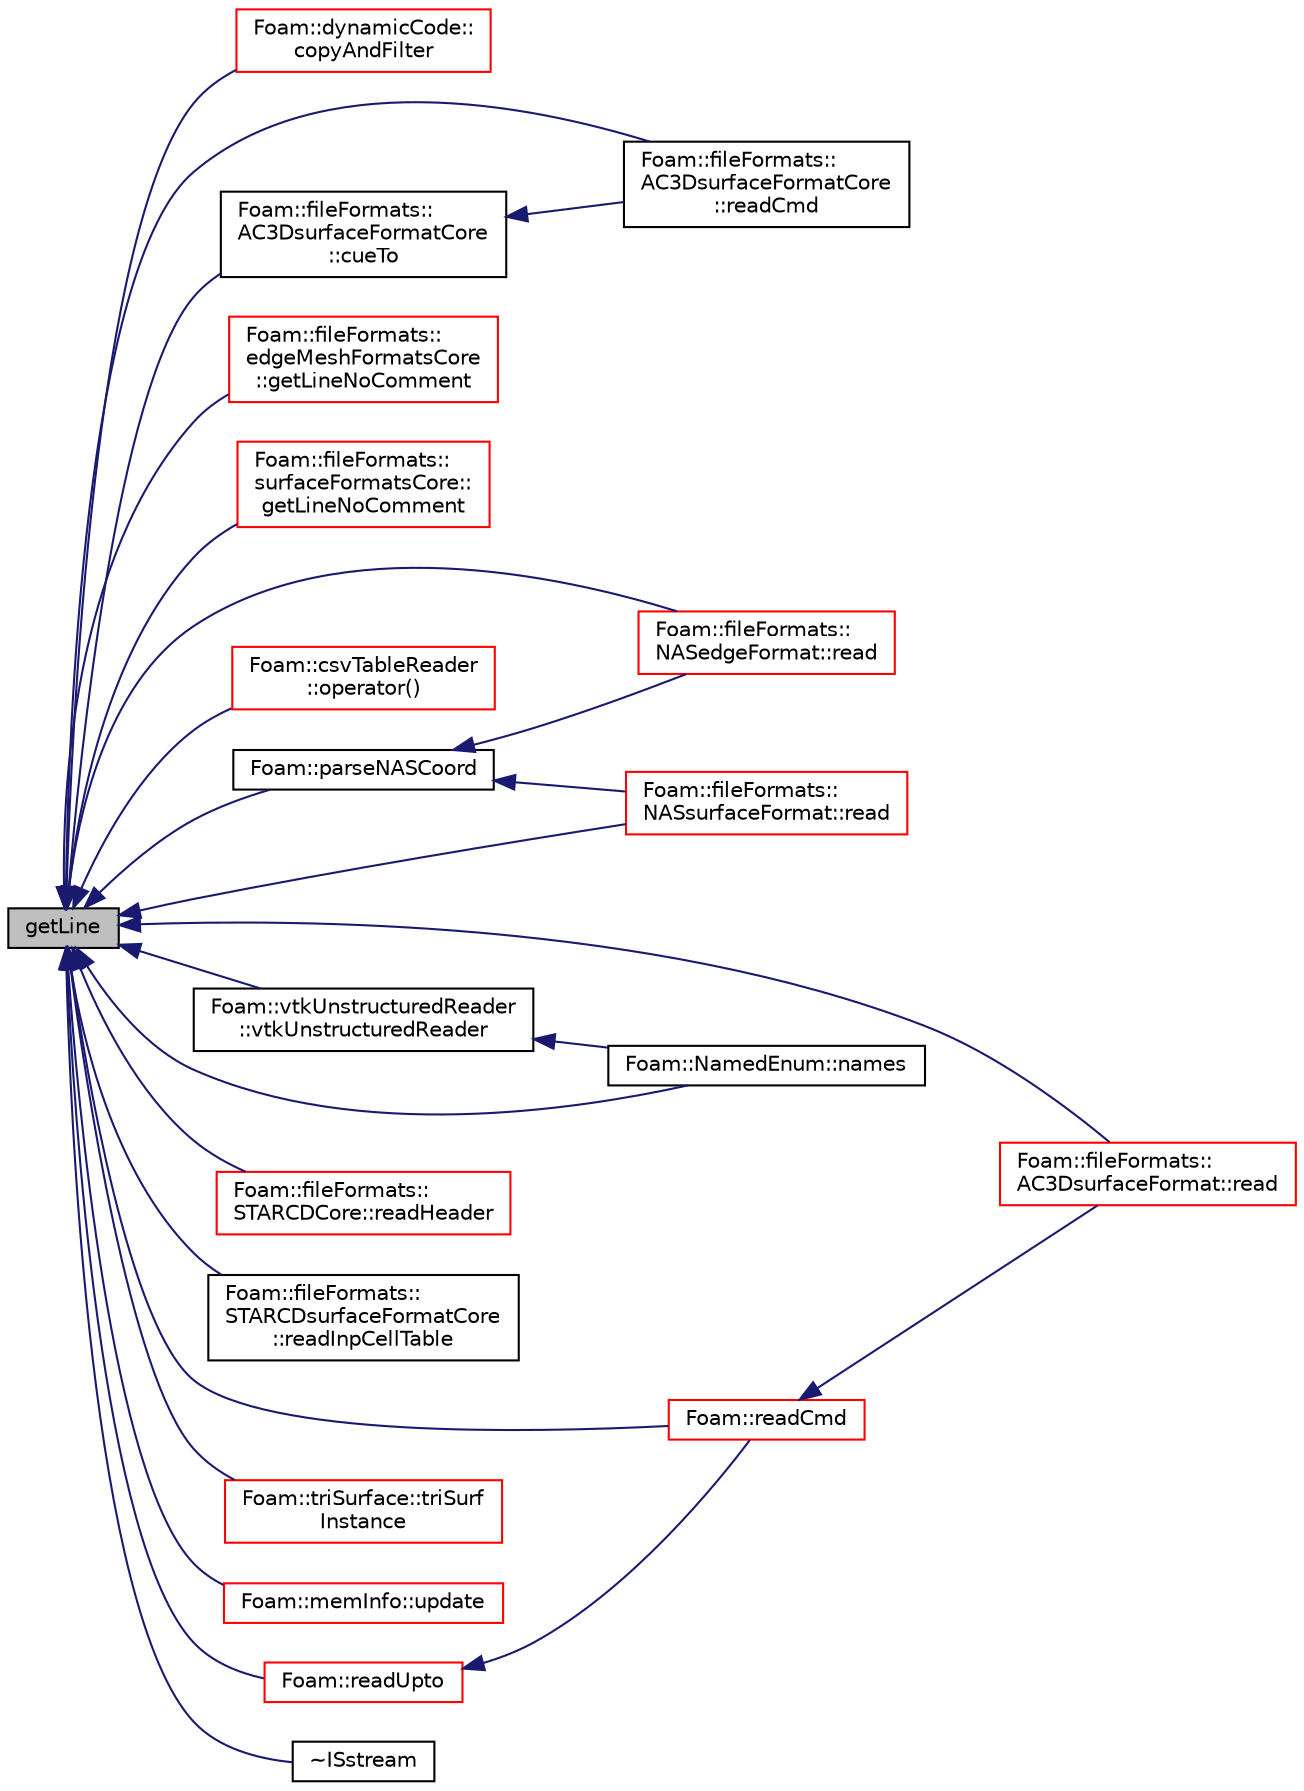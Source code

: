 digraph "getLine"
{
  bgcolor="transparent";
  edge [fontname="Helvetica",fontsize="10",labelfontname="Helvetica",labelfontsize="10"];
  node [fontname="Helvetica",fontsize="10",shape=record];
  rankdir="LR";
  Node1 [label="getLine",height=0.2,width=0.4,color="black", fillcolor="grey75", style="filled", fontcolor="black"];
  Node1 -> Node2 [dir="back",color="midnightblue",fontsize="10",style="solid",fontname="Helvetica"];
  Node2 [label="Foam::dynamicCode::\lcopyAndFilter",height=0.2,width=0.4,color="red",URL="$a00604.html#a1c5c6c6385cd29521ecf0305e3db8448",tooltip="Copy lines while expanding variables. "];
  Node1 -> Node3 [dir="back",color="midnightblue",fontsize="10",style="solid",fontname="Helvetica"];
  Node3 [label="Foam::fileFormats::\lAC3DsurfaceFormatCore\l::cueTo",height=0.2,width=0.4,color="black",URL="$a00014.html#ad08e08c3d9cfeb558bb9ff35a91996d8",tooltip="Cue up to cmd, reading args. "];
  Node3 -> Node4 [dir="back",color="midnightblue",fontsize="10",style="solid",fontname="Helvetica"];
  Node4 [label="Foam::fileFormats::\lAC3DsurfaceFormatCore\l::readCmd",height=0.2,width=0.4,color="black",URL="$a00014.html#a90e9e00541f691396dec35b51be72bdf",tooltip="Read cmd, args from IFstream. "];
  Node1 -> Node5 [dir="back",color="midnightblue",fontsize="10",style="solid",fontname="Helvetica"];
  Node5 [label="Foam::fileFormats::\ledgeMeshFormatsCore\l::getLineNoComment",height=0.2,width=0.4,color="red",URL="$a00628.html#a0498e06dcbcd776540014fb90e2600c4",tooltip="Read non-comment line. "];
  Node1 -> Node6 [dir="back",color="midnightblue",fontsize="10",style="solid",fontname="Helvetica"];
  Node6 [label="Foam::fileFormats::\lsurfaceFormatsCore::\lgetLineNoComment",height=0.2,width=0.4,color="red",URL="$a02554.html#a0498e06dcbcd776540014fb90e2600c4",tooltip="Read non-comment line. "];
  Node1 -> Node7 [dir="back",color="midnightblue",fontsize="10",style="solid",fontname="Helvetica"];
  Node7 [label="Foam::NamedEnum::names",height=0.2,width=0.4,color="black",URL="$a01602.html#a7350da3a0edd92cd11e6c479c9967dc8"];
  Node1 -> Node8 [dir="back",color="midnightblue",fontsize="10",style="solid",fontname="Helvetica"];
  Node8 [label="Foam::csvTableReader\l::operator()",height=0.2,width=0.4,color="red",URL="$a00445.html#ac2335e8dbee66a96625a4b86d7acbbcf",tooltip="Read the table. "];
  Node1 -> Node9 [dir="back",color="midnightblue",fontsize="10",style="solid",fontname="Helvetica"];
  Node9 [label="Foam::parseNASCoord",height=0.2,width=0.4,color="black",URL="$a10974.html#a663c47a91dbc4b5b9064c385189002be"];
  Node9 -> Node10 [dir="back",color="midnightblue",fontsize="10",style="solid",fontname="Helvetica"];
  Node10 [label="Foam::fileFormats::\lNASedgeFormat::read",height=0.2,width=0.4,color="red",URL="$a01604.html#a464ebd67acbdff0014d4dae69e3ec4be",tooltip="Read from a file. "];
  Node9 -> Node11 [dir="back",color="midnightblue",fontsize="10",style="solid",fontname="Helvetica"];
  Node11 [label="Foam::fileFormats::\lNASsurfaceFormat::read",height=0.2,width=0.4,color="red",URL="$a01605.html#a464ebd67acbdff0014d4dae69e3ec4be",tooltip="Read from a file. "];
  Node1 -> Node10 [dir="back",color="midnightblue",fontsize="10",style="solid",fontname="Helvetica"];
  Node1 -> Node11 [dir="back",color="midnightblue",fontsize="10",style="solid",fontname="Helvetica"];
  Node1 -> Node12 [dir="back",color="midnightblue",fontsize="10",style="solid",fontname="Helvetica"];
  Node12 [label="Foam::fileFormats::\lAC3DsurfaceFormat::read",height=0.2,width=0.4,color="red",URL="$a00013.html#a464ebd67acbdff0014d4dae69e3ec4be",tooltip="Read from file. "];
  Node1 -> Node13 [dir="back",color="midnightblue",fontsize="10",style="solid",fontname="Helvetica"];
  Node13 [label="Foam::readCmd",height=0.2,width=0.4,color="red",URL="$a10974.html#adeb25f0c979b5514ef56d01adcc9fcc1"];
  Node13 -> Node12 [dir="back",color="midnightblue",fontsize="10",style="solid",fontname="Helvetica"];
  Node1 -> Node4 [dir="back",color="midnightblue",fontsize="10",style="solid",fontname="Helvetica"];
  Node1 -> Node14 [dir="back",color="midnightblue",fontsize="10",style="solid",fontname="Helvetica"];
  Node14 [label="Foam::fileFormats::\lSTARCDCore::readHeader",height=0.2,width=0.4,color="red",URL="$a02505.html#a583e8391677afc552ce88c2ce67e508e",tooltip="Read header. "];
  Node1 -> Node15 [dir="back",color="midnightblue",fontsize="10",style="solid",fontname="Helvetica"];
  Node15 [label="Foam::fileFormats::\lSTARCDsurfaceFormatCore\l::readInpCellTable",height=0.2,width=0.4,color="black",URL="$a02508.html#a440c90bfd6de0e6f907fbf465fb3a31c"];
  Node1 -> Node16 [dir="back",color="midnightblue",fontsize="10",style="solid",fontname="Helvetica"];
  Node16 [label="Foam::readUpto",height=0.2,width=0.4,color="red",URL="$a10974.html#afda3a4353908c1357763d1cd788a38ec"];
  Node16 -> Node13 [dir="back",color="midnightblue",fontsize="10",style="solid",fontname="Helvetica"];
  Node1 -> Node17 [dir="back",color="midnightblue",fontsize="10",style="solid",fontname="Helvetica"];
  Node17 [label="Foam::triSurface::triSurf\lInstance",height=0.2,width=0.4,color="red",URL="$a02758.html#a1ab8d8beae9ae13c09674c78df71224a",tooltip="Name of triSurface directory to use. "];
  Node1 -> Node18 [dir="back",color="midnightblue",fontsize="10",style="solid",fontname="Helvetica"];
  Node18 [label="Foam::memInfo::update",height=0.2,width=0.4,color="red",URL="$a01491.html#ae7905ca09c58e0fdf8d42fbe06e2fce6",tooltip="Parse /proc/<pid>/status. "];
  Node1 -> Node19 [dir="back",color="midnightblue",fontsize="10",style="solid",fontname="Helvetica"];
  Node19 [label="Foam::vtkUnstructuredReader\l::vtkUnstructuredReader",height=0.2,width=0.4,color="black",URL="$a02920.html#a46b4c08a407cacfb19ee3ca393efb807",tooltip="Construct from Istream, read all. "];
  Node19 -> Node7 [dir="back",color="midnightblue",fontsize="10",style="solid",fontname="Helvetica"];
  Node1 -> Node20 [dir="back",color="midnightblue",fontsize="10",style="solid",fontname="Helvetica"];
  Node20 [label="~ISstream",height=0.2,width=0.4,color="black",URL="$a01216.html#a21b8ba1166b04e2ab823fcabfd94fede",tooltip="Destructor. "];
}
